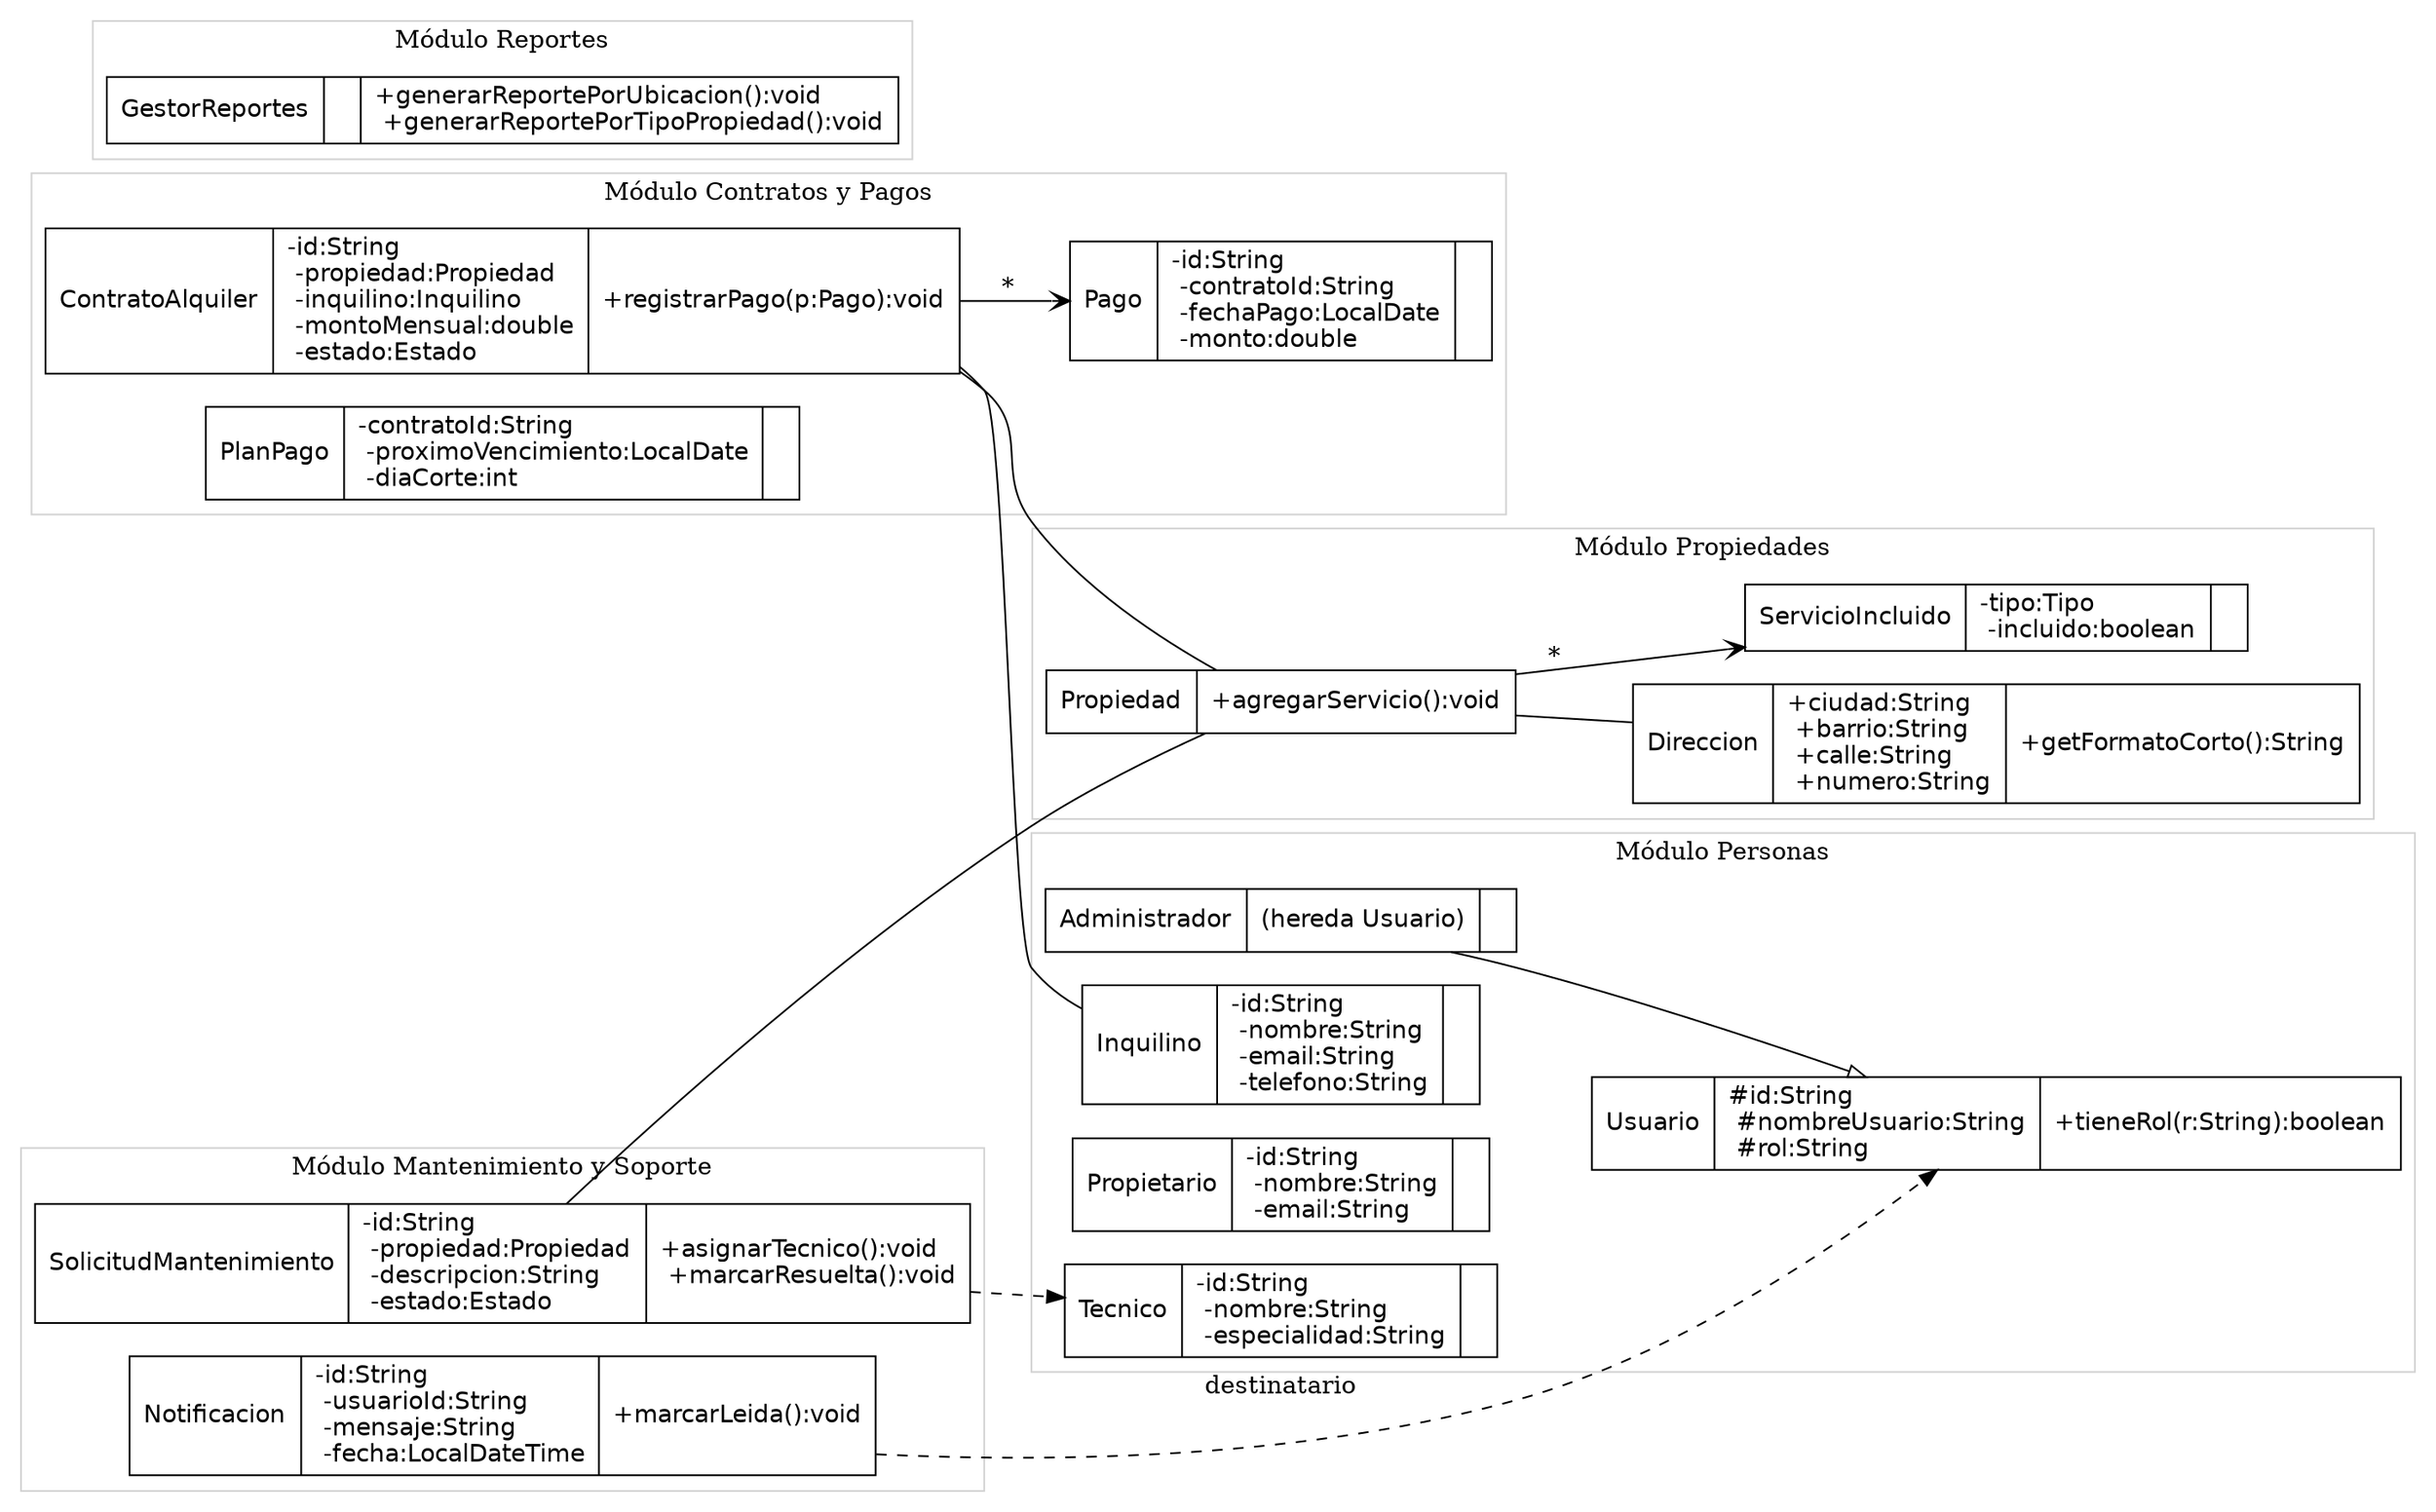 
digraph G {
    rankdir=LR;
    node [shape=record, fontname="Helvetica"];

    subgraph cluster_propiedades {
        label="Módulo Propiedades";
        color=lightgrey;
        Propiedad [label="{Propiedad| -id:String\l -tipo:Tipo\l -direccion:Direccion\l -servicios:List<ServicioIncluido>\l | +agregarServicio():void\l}"];
        Direccion [label="{Direccion| +ciudad:String\l +barrio:String\l +calle:String\l +numero:String\l | +getFormatoCorto():String\l}"];
        ServicioIncluido [label="{ServicioIncluido| -tipo:Tipo\l -incluido:boolean\l | }"];
    }

    subgraph cluster_personas {
        label="Módulo Personas";
        color=lightgrey;
        Usuario [label="{Usuario| #id:String\l #nombreUsuario:String\l #rol:String\l | +tieneRol(r:String):boolean\l}"];
        Administrador [label="{Administrador| (hereda Usuario)\l | }"];
        Inquilino [label="{Inquilino| -id:String\l -nombre:String\l -email:String\l -telefono:String\l | }"];
        Propietario [label="{Propietario| -id:String\l -nombre:String\l -email:String\l | }"];
        Tecnico [label="{Tecnico| -id:String\l -nombre:String\l -especialidad:String\l | }"];
    }

    subgraph cluster_contratos {
        label="Módulo Contratos y Pagos";
        color=lightgrey;
        ContratoAlquiler [label="{ContratoAlquiler| -id:String\l -propiedad:Propiedad\l -inquilino:Inquilino\l -montoMensual:double\l -estado:Estado\l | +registrarPago(p:Pago):void\l}"];
        Pago [label="{Pago| -id:String\l -contratoId:String\l -fechaPago:LocalDate\l -monto:double\l | }"];
        PlanPago [label="{PlanPago| -contratoId:String\l -proximoVencimiento:LocalDate\l -diaCorte:int\l | }"];
    }

    subgraph cluster_mantenimiento {
        label="Módulo Mantenimiento y Soporte";
        color=lightgrey;
        SolicitudMantenimiento [label="{SolicitudMantenimiento| -id:String\l -propiedad:Propiedad\l -descripcion:String\l -estado:Estado\l | +asignarTecnico():void\l +marcarResuelta():void\l}"];
        Notificacion [label="{Notificacion| -id:String\l -usuarioId:String\l -mensaje:String\l -fecha:LocalDateTime\l | +marcarLeida():void\l}"];
    }

    subgraph cluster_reportes {
        label="Módulo Reportes";
        color=lightgrey;
        GestorReportes [label="{GestorReportes| | +generarReportePorUbicacion():void\l +generarReportePorTipoPropiedad():void\l}"];
    }

    # Relaciones simples
    Propiedad -> Direccion [arrowhead=none];
    Propiedad -> ServicioIncluido [arrowhead=vee, label="*"];
    ContratoAlquiler -> Propiedad [arrowhead=none];
    ContratoAlquiler -> Inquilino [arrowhead=none];
    ContratoAlquiler -> Pago [arrowhead=vee, label="*"];
    SolicitudMantenimiento -> Propiedad [arrowhead=none];
    SolicitudMantenimiento -> Tecnico [style=dashed];
    Notificacion -> Usuario [style=dashed, label="destinatario"];
    Administrador -> Usuario [arrowhead=empty];
}
